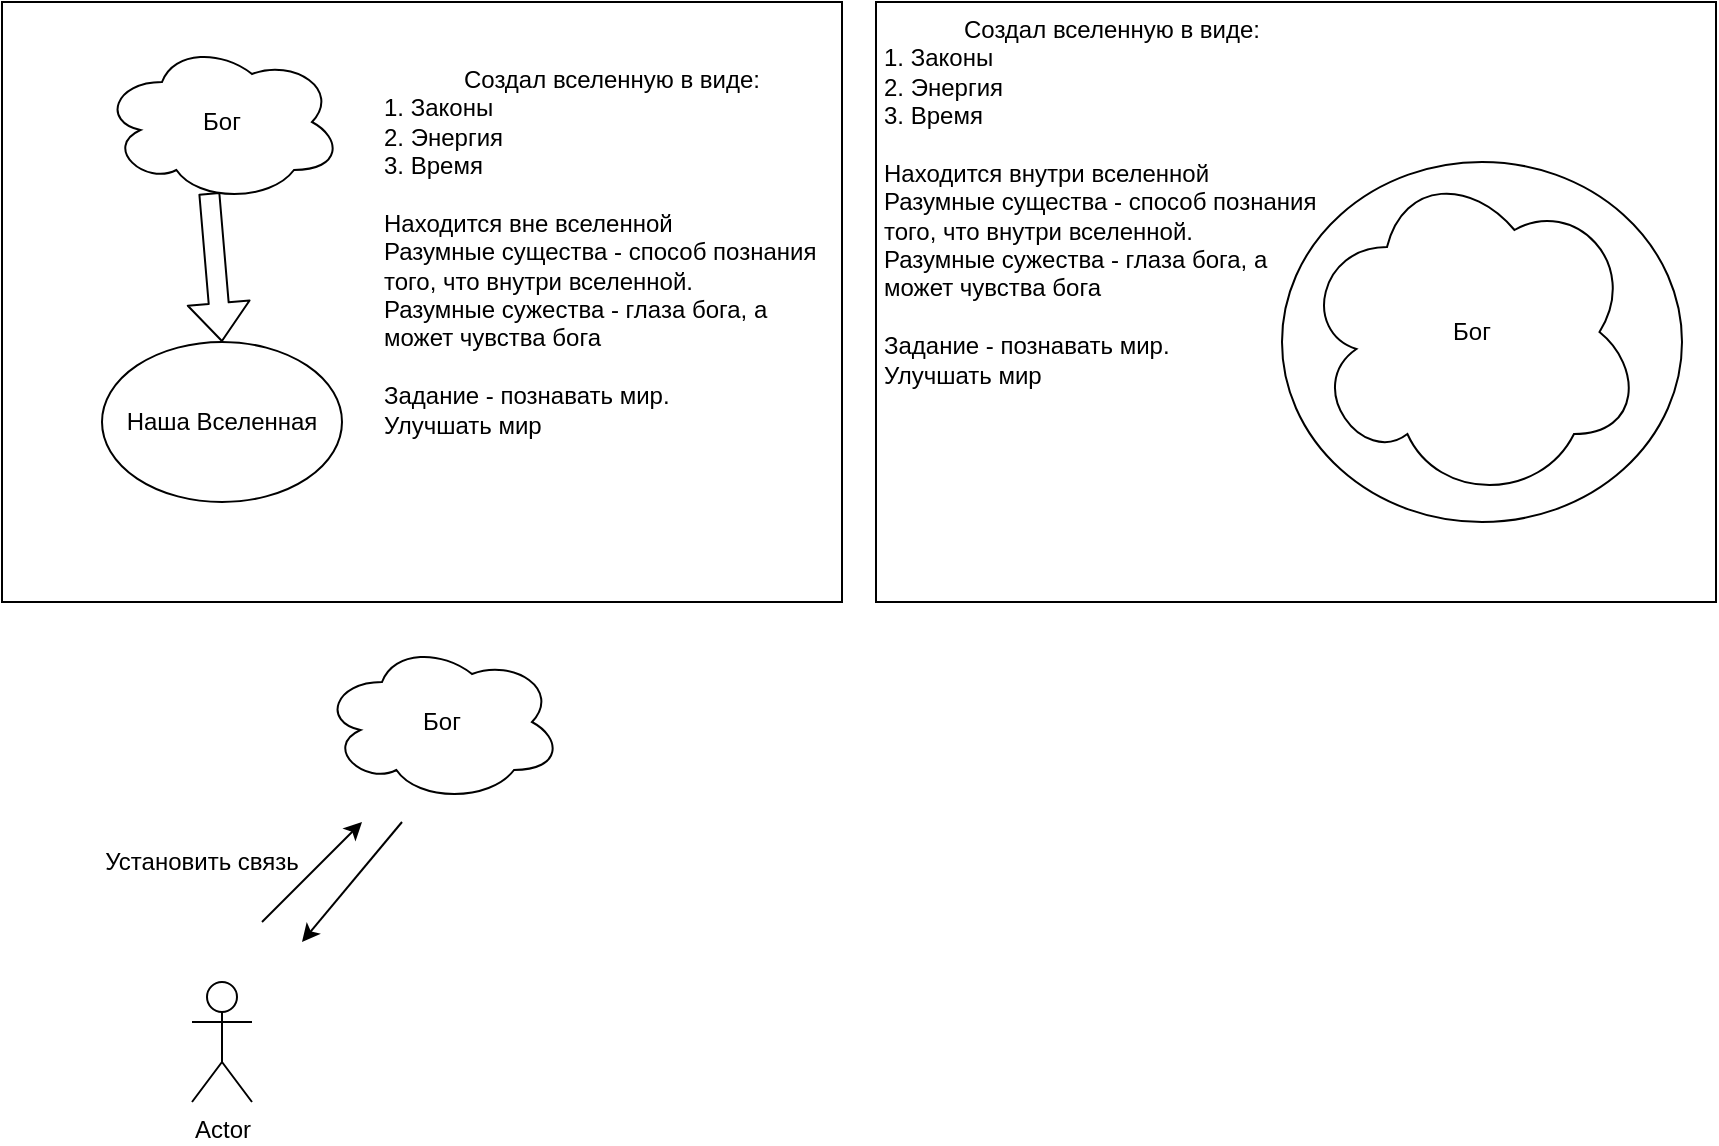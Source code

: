 <mxfile version="14.9.6" type="device"><diagram id="9FS2J_yQ4LSICTJIC5ey" name="Page-1"><mxGraphModel dx="1024" dy="592" grid="1" gridSize="10" guides="1" tooltips="1" connect="1" arrows="1" fold="1" page="1" pageScale="1" pageWidth="850" pageHeight="1100" math="0" shadow="0"><root><mxCell id="0"/><mxCell id="1" parent="0"/><mxCell id="up8qphHKNHU9QxrMbDB_-8" value="" style="rounded=0;whiteSpace=wrap;html=1;" vertex="1" parent="1"><mxGeometry x="457" y="10" width="420" height="300" as="geometry"/></mxCell><mxCell id="up8qphHKNHU9QxrMbDB_-7" value="" style="rounded=0;whiteSpace=wrap;html=1;" vertex="1" parent="1"><mxGeometry x="20" y="10" width="420" height="300" as="geometry"/></mxCell><mxCell id="up8qphHKNHU9QxrMbDB_-2" value="Бог" style="ellipse;shape=cloud;whiteSpace=wrap;html=1;" vertex="1" parent="1"><mxGeometry x="70" y="30" width="120" height="80" as="geometry"/></mxCell><mxCell id="up8qphHKNHU9QxrMbDB_-3" value="Наша Вселенная" style="ellipse;whiteSpace=wrap;html=1;" vertex="1" parent="1"><mxGeometry x="70" y="180" width="120" height="80" as="geometry"/></mxCell><mxCell id="up8qphHKNHU9QxrMbDB_-4" value="" style="shape=flexArrow;endArrow=classic;html=1;exitX=0.447;exitY=0.943;exitDx=0;exitDy=0;exitPerimeter=0;" edge="1" parent="1" source="up8qphHKNHU9QxrMbDB_-2"><mxGeometry width="50" height="50" relative="1" as="geometry"><mxPoint x="140" y="110" as="sourcePoint"/><mxPoint x="130" y="180" as="targetPoint"/></mxGeometry></mxCell><mxCell id="up8qphHKNHU9QxrMbDB_-5" value="Создал вселенную в виде:&lt;br&gt;&lt;div style=&quot;text-align: left&quot;&gt;&lt;span&gt;1. Законы&lt;/span&gt;&lt;/div&gt;&lt;div style=&quot;text-align: left&quot;&gt;&lt;span&gt;2. Энергия&lt;/span&gt;&lt;/div&gt;&lt;div style=&quot;text-align: left&quot;&gt;&lt;span&gt;3. Время&lt;/span&gt;&lt;/div&gt;&lt;div style=&quot;text-align: left&quot;&gt;&lt;br&gt;&lt;/div&gt;&lt;div style=&quot;text-align: left&quot;&gt;Находится вне вселенной&lt;/div&gt;&lt;div style=&quot;text-align: left&quot;&gt;Разумные существа - способ познания того, что внутри вселенной.&lt;/div&gt;&lt;div style=&quot;text-align: left&quot;&gt;Разумные сужества - глаза бога, а может чувства бога&lt;/div&gt;&lt;div style=&quot;text-align: left&quot;&gt;&lt;br&gt;&lt;/div&gt;&lt;div style=&quot;text-align: left&quot;&gt;Задание - познавать мир.&lt;/div&gt;&lt;div style=&quot;text-align: left&quot;&gt;Улучшать мир&lt;/div&gt;" style="text;html=1;strokeColor=none;fillColor=none;align=center;verticalAlign=middle;whiteSpace=wrap;rounded=0;" vertex="1" parent="1"><mxGeometry x="210" y="40" width="230" height="190" as="geometry"/></mxCell><mxCell id="up8qphHKNHU9QxrMbDB_-6" value="Наша Вселенная" style="ellipse;whiteSpace=wrap;html=1;" vertex="1" parent="1"><mxGeometry x="660" y="90" width="200" height="180" as="geometry"/></mxCell><mxCell id="up8qphHKNHU9QxrMbDB_-9" value="Бог" style="ellipse;shape=cloud;whiteSpace=wrap;html=1;" vertex="1" parent="1"><mxGeometry x="670" y="90" width="170" height="170" as="geometry"/></mxCell><mxCell id="up8qphHKNHU9QxrMbDB_-10" value="Создал вселенную в виде:&lt;br&gt;&lt;div style=&quot;text-align: left&quot;&gt;&lt;span&gt;1. Законы&lt;/span&gt;&lt;/div&gt;&lt;div style=&quot;text-align: left&quot;&gt;&lt;span&gt;2. Энергия&lt;/span&gt;&lt;/div&gt;&lt;div style=&quot;text-align: left&quot;&gt;&lt;span&gt;3. Время&lt;/span&gt;&lt;/div&gt;&lt;div style=&quot;text-align: left&quot;&gt;&lt;br&gt;&lt;/div&gt;&lt;div style=&quot;text-align: left&quot;&gt;Находится внутри вселенной&lt;/div&gt;&lt;div style=&quot;text-align: left&quot;&gt;Разумные существа - способ познания того, что внутри вселенной.&lt;/div&gt;&lt;div style=&quot;text-align: left&quot;&gt;Разумные сужества - глаза бога, а может чувства бога&lt;/div&gt;&lt;div style=&quot;text-align: left&quot;&gt;&lt;br&gt;&lt;/div&gt;&lt;div style=&quot;text-align: left&quot;&gt;&lt;div&gt;Задание - познавать мир.&lt;/div&gt;&lt;div&gt;Улучшать мир&lt;/div&gt;&lt;/div&gt;" style="text;html=1;strokeColor=none;fillColor=none;align=center;verticalAlign=middle;whiteSpace=wrap;rounded=0;" vertex="1" parent="1"><mxGeometry x="460" y="40" width="230" height="140" as="geometry"/></mxCell><mxCell id="up8qphHKNHU9QxrMbDB_-11" value="Actor" style="shape=umlActor;verticalLabelPosition=bottom;verticalAlign=top;html=1;outlineConnect=0;" vertex="1" parent="1"><mxGeometry x="115" y="500" width="30" height="60" as="geometry"/></mxCell><mxCell id="up8qphHKNHU9QxrMbDB_-12" value="Бог" style="ellipse;shape=cloud;whiteSpace=wrap;html=1;" vertex="1" parent="1"><mxGeometry x="180" y="330" width="120" height="80" as="geometry"/></mxCell><mxCell id="up8qphHKNHU9QxrMbDB_-14" value="Установить связь" style="text;html=1;strokeColor=none;fillColor=none;align=center;verticalAlign=middle;whiteSpace=wrap;rounded=0;" vertex="1" parent="1"><mxGeometry x="40" y="430" width="160" height="20" as="geometry"/></mxCell><mxCell id="up8qphHKNHU9QxrMbDB_-15" value="" style="endArrow=classic;html=1;" edge="1" parent="1"><mxGeometry width="50" height="50" relative="1" as="geometry"><mxPoint x="150" y="470" as="sourcePoint"/><mxPoint x="200" y="420" as="targetPoint"/></mxGeometry></mxCell><mxCell id="up8qphHKNHU9QxrMbDB_-16" value="" style="endArrow=classic;html=1;" edge="1" parent="1"><mxGeometry width="50" height="50" relative="1" as="geometry"><mxPoint x="220" y="420" as="sourcePoint"/><mxPoint x="170" y="480" as="targetPoint"/></mxGeometry></mxCell></root></mxGraphModel></diagram></mxfile>